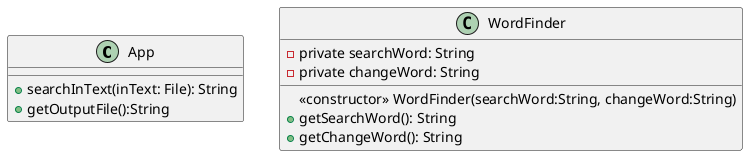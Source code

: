 @startuml
'https://plantuml.com/class-diagram

class App{
    + searchInText(inText: File): String
    + getOutputFile():String
}

class WordFinder{
    - private searchWord: String
    - private changeWord: String

    <<constructor>> WordFinder(searchWord:String, changeWord:String)
    + getSearchWord(): String
    + getChangeWord(): String
}

@enduml